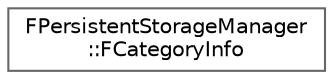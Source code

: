 digraph "Graphical Class Hierarchy"
{
 // INTERACTIVE_SVG=YES
 // LATEX_PDF_SIZE
  bgcolor="transparent";
  edge [fontname=Helvetica,fontsize=10,labelfontname=Helvetica,labelfontsize=10];
  node [fontname=Helvetica,fontsize=10,shape=box,height=0.2,width=0.4];
  rankdir="LR";
  Node0 [id="Node000000",label="FPersistentStorageManager\l::FCategoryInfo",height=0.2,width=0.4,color="grey40", fillcolor="white", style="filled",URL="$dc/deb/structFPersistentStorageManager_1_1FCategoryInfo.html",tooltip=" "];
}
